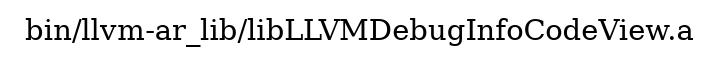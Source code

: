 digraph "bin/llvm-ar_lib/libLLVMDebugInfoCodeView.a" {
	label="bin/llvm-ar_lib/libLLVMDebugInfoCodeView.a";
	rankdir=LR;

}
